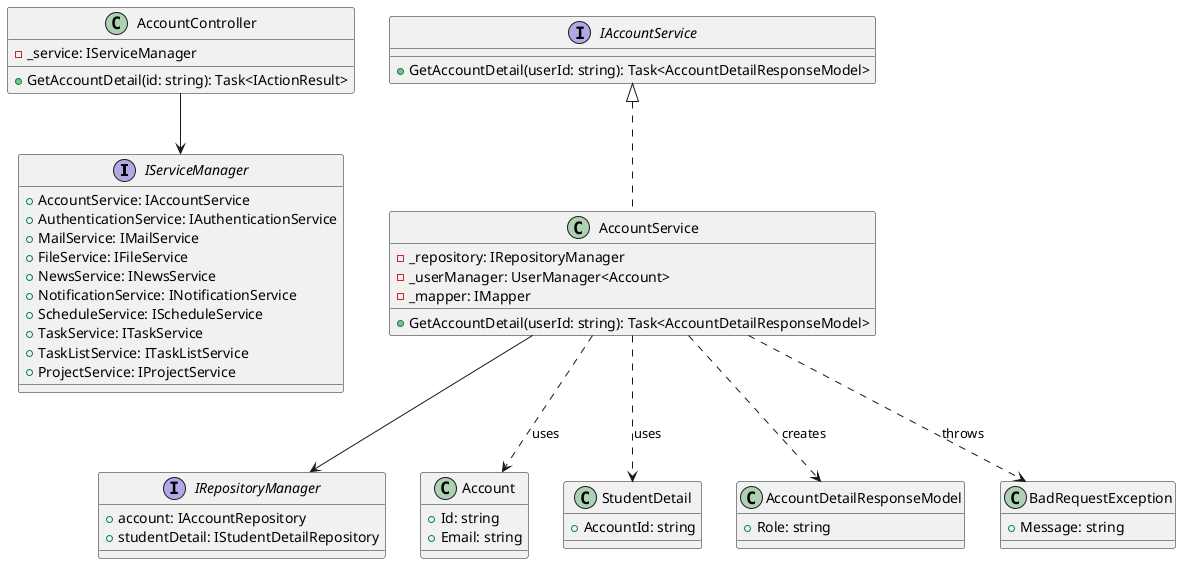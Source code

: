 @startuml
interface IServiceManager {
  +AccountService: IAccountService
  +AuthenticationService: IAuthenticationService
  +MailService: IMailService
  +FileService: IFileService
  +NewsService: INewsService
  +NotificationService: INotificationService
  +ScheduleService: IScheduleService
  +TaskService: ITaskService
  +TaskListService: ITaskListService
  +ProjectService: IProjectService
}

interface IAccountService {
  +GetAccountDetail(userId: string): Task<AccountDetailResponseModel>
}

interface IRepositoryManager {
  +account: IAccountRepository
  +studentDetail: IStudentDetailRepository
}
 

class AccountController {
  -_service: IServiceManager
  +GetAccountDetail(id: string): Task<IActionResult>
}

class AccountService {
  -_repository: IRepositoryManager
  -_userManager: UserManager<Account>
  -_mapper: IMapper
  +GetAccountDetail(userId: string): Task<AccountDetailResponseModel>
}

class Account {
  +Id: string
  +Email: string
}

class StudentDetail {
  +AccountId: string
}

class AccountDetailResponseModel {
  +Role: string
}

class BadRequestException {
  +Message: string
}

IAccountService <|.. AccountService

AccountController --> IServiceManager
AccountService --> IRepositoryManager
AccountService ..> Account : uses
AccountService ..> StudentDetail : uses
AccountService ..> AccountDetailResponseModel : creates
AccountService ..> BadRequestException : throws

@enduml